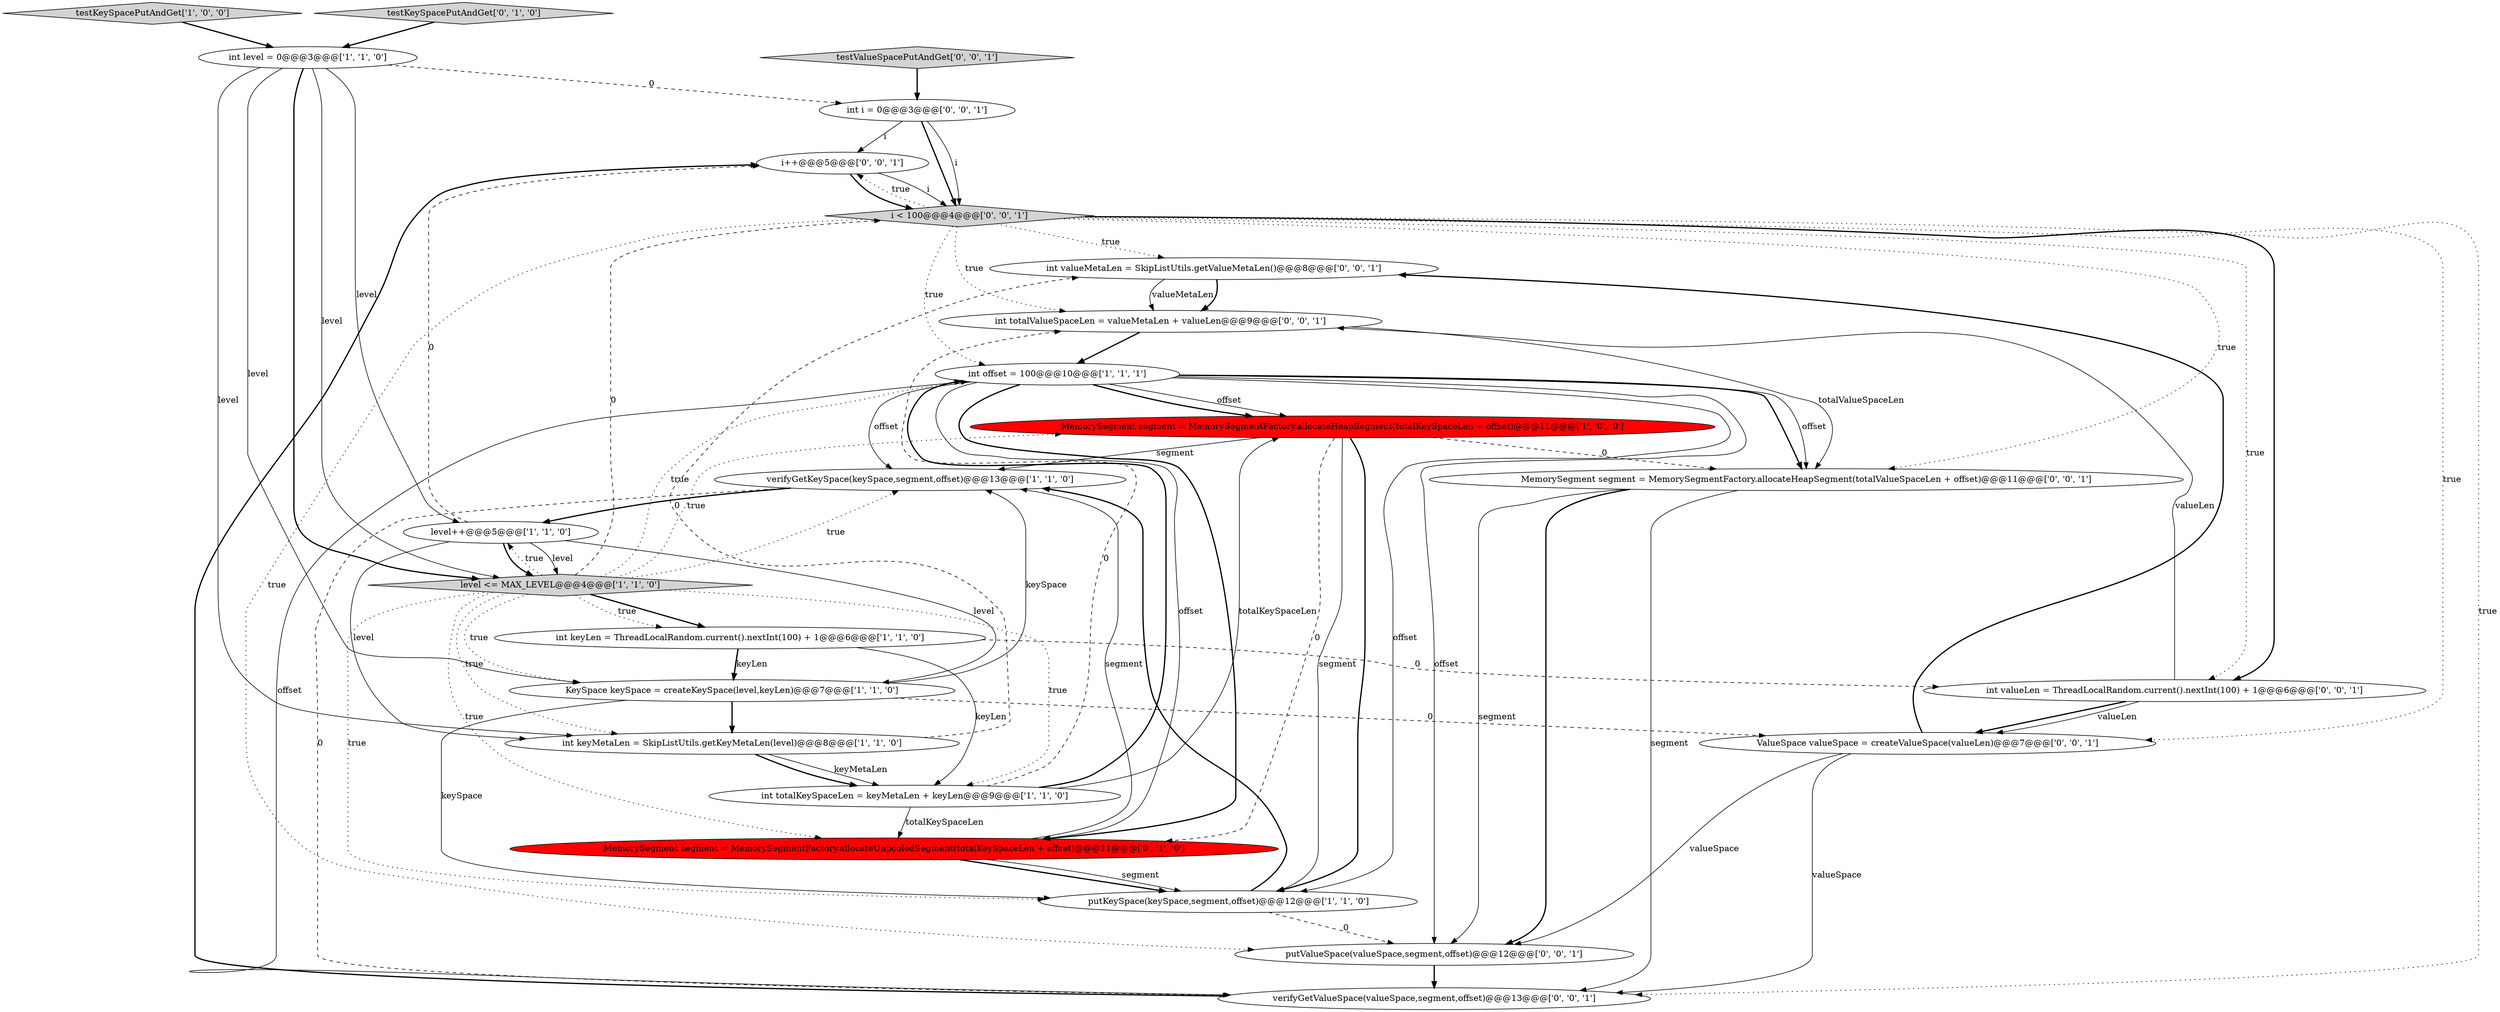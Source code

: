 digraph {
8 [style = filled, label = "int level = 0@@@3@@@['1', '1', '0']", fillcolor = white, shape = ellipse image = "AAA0AAABBB1BBB"];
17 [style = filled, label = "putValueSpace(valueSpace,segment,offset)@@@12@@@['0', '0', '1']", fillcolor = white, shape = ellipse image = "AAA0AAABBB3BBB"];
24 [style = filled, label = "i++@@@5@@@['0', '0', '1']", fillcolor = white, shape = ellipse image = "AAA0AAABBB3BBB"];
0 [style = filled, label = "MemorySegment segment = MemorySegmentFactory.allocateHeapSegment(totalKeySpaceLen + offset)@@@11@@@['1', '0', '0']", fillcolor = red, shape = ellipse image = "AAA1AAABBB1BBB"];
14 [style = filled, label = "i < 100@@@4@@@['0', '0', '1']", fillcolor = lightgray, shape = diamond image = "AAA0AAABBB3BBB"];
9 [style = filled, label = "int keyLen = ThreadLocalRandom.current().nextInt(100) + 1@@@6@@@['1', '1', '0']", fillcolor = white, shape = ellipse image = "AAA0AAABBB1BBB"];
16 [style = filled, label = "verifyGetValueSpace(valueSpace,segment,offset)@@@13@@@['0', '0', '1']", fillcolor = white, shape = ellipse image = "AAA0AAABBB3BBB"];
6 [style = filled, label = "testKeySpacePutAndGet['1', '0', '0']", fillcolor = lightgray, shape = diamond image = "AAA0AAABBB1BBB"];
22 [style = filled, label = "int valueLen = ThreadLocalRandom.current().nextInt(100) + 1@@@6@@@['0', '0', '1']", fillcolor = white, shape = ellipse image = "AAA0AAABBB3BBB"];
19 [style = filled, label = "int i = 0@@@3@@@['0', '0', '1']", fillcolor = white, shape = ellipse image = "AAA0AAABBB3BBB"];
3 [style = filled, label = "int keyMetaLen = SkipListUtils.getKeyMetaLen(level)@@@8@@@['1', '1', '0']", fillcolor = white, shape = ellipse image = "AAA0AAABBB1BBB"];
7 [style = filled, label = "verifyGetKeySpace(keySpace,segment,offset)@@@13@@@['1', '1', '0']", fillcolor = white, shape = ellipse image = "AAA0AAABBB1BBB"];
23 [style = filled, label = "testValueSpacePutAndGet['0', '0', '1']", fillcolor = lightgray, shape = diamond image = "AAA0AAABBB3BBB"];
2 [style = filled, label = "int offset = 100@@@10@@@['1', '1', '1']", fillcolor = white, shape = ellipse image = "AAA0AAABBB1BBB"];
15 [style = filled, label = "MemorySegment segment = MemorySegmentFactory.allocateHeapSegment(totalValueSpaceLen + offset)@@@11@@@['0', '0', '1']", fillcolor = white, shape = ellipse image = "AAA0AAABBB3BBB"];
4 [style = filled, label = "level++@@@5@@@['1', '1', '0']", fillcolor = white, shape = ellipse image = "AAA0AAABBB1BBB"];
13 [style = filled, label = "MemorySegment segment = MemorySegmentFactory.allocateUnpooledSegment(totalKeySpaceLen + offset)@@@11@@@['0', '1', '0']", fillcolor = red, shape = ellipse image = "AAA1AAABBB2BBB"];
21 [style = filled, label = "int totalValueSpaceLen = valueMetaLen + valueLen@@@9@@@['0', '0', '1']", fillcolor = white, shape = ellipse image = "AAA0AAABBB3BBB"];
5 [style = filled, label = "KeySpace keySpace = createKeySpace(level,keyLen)@@@7@@@['1', '1', '0']", fillcolor = white, shape = ellipse image = "AAA0AAABBB1BBB"];
11 [style = filled, label = "level <= MAX_LEVEL@@@4@@@['1', '1', '0']", fillcolor = lightgray, shape = diamond image = "AAA0AAABBB1BBB"];
20 [style = filled, label = "ValueSpace valueSpace = createValueSpace(valueLen)@@@7@@@['0', '0', '1']", fillcolor = white, shape = ellipse image = "AAA0AAABBB3BBB"];
18 [style = filled, label = "int valueMetaLen = SkipListUtils.getValueMetaLen()@@@8@@@['0', '0', '1']", fillcolor = white, shape = ellipse image = "AAA0AAABBB3BBB"];
1 [style = filled, label = "int totalKeySpaceLen = keyMetaLen + keyLen@@@9@@@['1', '1', '0']", fillcolor = white, shape = ellipse image = "AAA0AAABBB1BBB"];
10 [style = filled, label = "putKeySpace(keySpace,segment,offset)@@@12@@@['1', '1', '0']", fillcolor = white, shape = ellipse image = "AAA0AAABBB1BBB"];
12 [style = filled, label = "testKeySpacePutAndGet['0', '1', '0']", fillcolor = lightgray, shape = diamond image = "AAA0AAABBB2BBB"];
5->3 [style = bold, label=""];
2->0 [style = solid, label="offset"];
4->11 [style = solid, label="level"];
0->10 [style = solid, label="segment"];
11->1 [style = dotted, label="true"];
14->22 [style = dotted, label="true"];
11->9 [style = bold, label=""];
15->17 [style = solid, label="segment"];
21->2 [style = bold, label=""];
15->17 [style = bold, label=""];
19->24 [style = solid, label="i"];
11->2 [style = dotted, label="true"];
14->21 [style = dotted, label="true"];
11->14 [style = dashed, label="0"];
11->0 [style = dotted, label="true"];
2->15 [style = bold, label=""];
9->5 [style = bold, label=""];
8->3 [style = solid, label="level"];
8->11 [style = bold, label=""];
14->18 [style = dotted, label="true"];
2->15 [style = solid, label="offset"];
17->16 [style = bold, label=""];
8->5 [style = solid, label="level"];
11->7 [style = dotted, label="true"];
14->2 [style = dotted, label="true"];
1->0 [style = solid, label="totalKeySpaceLen"];
14->24 [style = dotted, label="true"];
1->13 [style = solid, label="totalKeySpaceLen"];
11->10 [style = dotted, label="true"];
2->16 [style = solid, label="offset"];
7->16 [style = dashed, label="0"];
14->22 [style = bold, label=""];
9->1 [style = solid, label="keyLen"];
11->5 [style = dotted, label="true"];
11->13 [style = dotted, label="true"];
3->1 [style = solid, label="keyMetaLen"];
10->7 [style = bold, label=""];
5->20 [style = dashed, label="0"];
20->18 [style = bold, label=""];
24->14 [style = solid, label="i"];
22->20 [style = bold, label=""];
4->24 [style = dashed, label="0"];
5->7 [style = solid, label="keySpace"];
18->21 [style = solid, label="valueMetaLen"];
2->13 [style = solid, label="offset"];
13->10 [style = bold, label=""];
3->1 [style = bold, label=""];
16->24 [style = bold, label=""];
11->9 [style = dotted, label="true"];
9->22 [style = dashed, label="0"];
7->4 [style = bold, label=""];
11->4 [style = dotted, label="true"];
2->7 [style = solid, label="offset"];
14->16 [style = dotted, label="true"];
14->17 [style = dotted, label="true"];
2->17 [style = solid, label="offset"];
2->0 [style = bold, label=""];
21->15 [style = solid, label="totalValueSpaceLen"];
19->14 [style = bold, label=""];
0->7 [style = solid, label="segment"];
12->8 [style = bold, label=""];
13->7 [style = solid, label="segment"];
23->19 [style = bold, label=""];
0->13 [style = dashed, label="0"];
10->17 [style = dashed, label="0"];
1->2 [style = bold, label=""];
2->10 [style = solid, label="offset"];
18->21 [style = bold, label=""];
11->3 [style = dotted, label="true"];
9->5 [style = solid, label="keyLen"];
8->4 [style = solid, label="level"];
22->21 [style = solid, label="valueLen"];
8->19 [style = dashed, label="0"];
20->17 [style = solid, label="valueSpace"];
19->14 [style = solid, label="i"];
4->3 [style = solid, label="level"];
3->18 [style = dashed, label="0"];
5->10 [style = solid, label="keySpace"];
0->15 [style = dashed, label="0"];
1->21 [style = dashed, label="0"];
4->5 [style = solid, label="level"];
8->11 [style = solid, label="level"];
22->20 [style = solid, label="valueLen"];
24->14 [style = bold, label=""];
2->13 [style = bold, label=""];
14->20 [style = dotted, label="true"];
14->15 [style = dotted, label="true"];
15->16 [style = solid, label="segment"];
0->10 [style = bold, label=""];
20->16 [style = solid, label="valueSpace"];
6->8 [style = bold, label=""];
13->10 [style = solid, label="segment"];
4->11 [style = bold, label=""];
}
